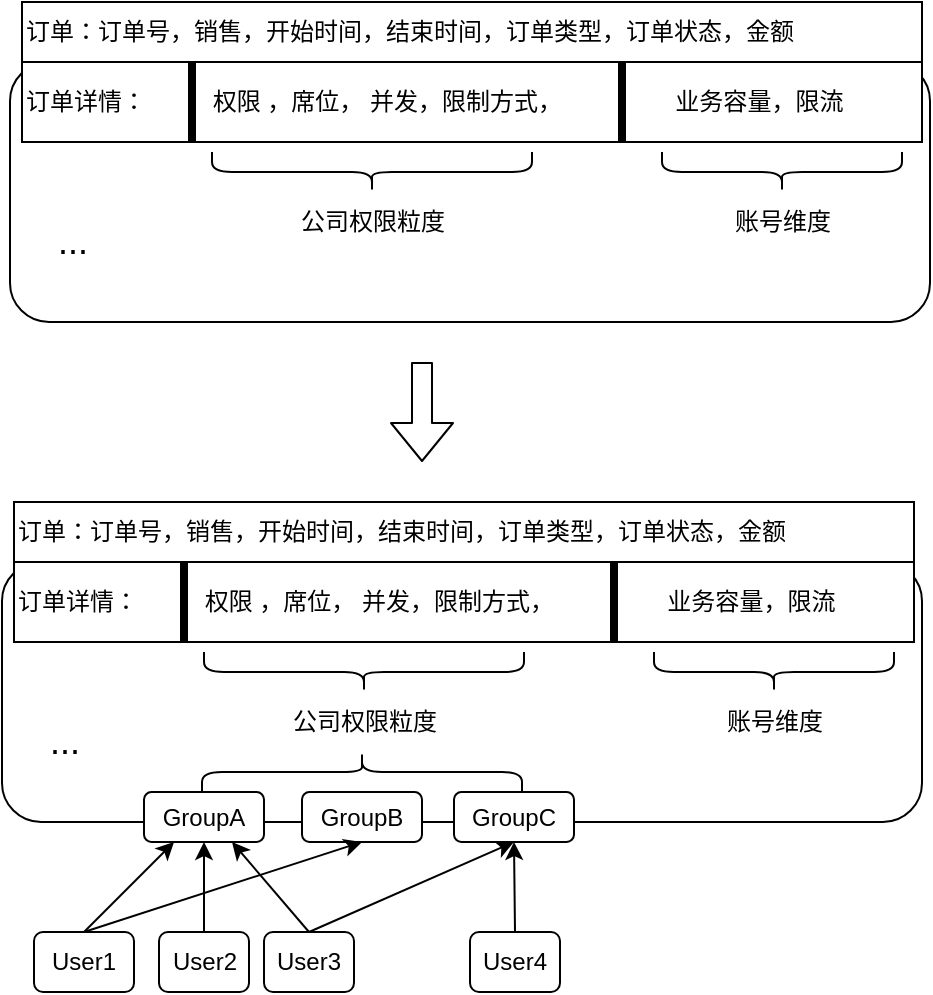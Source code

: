 <mxfile version="14.9.3" type="github">
  <diagram id="jyKsRtJLC4dHZMQDDO31" name="Page-1">
    <mxGraphModel dx="1186" dy="773" grid="1" gridSize="10" guides="1" tooltips="1" connect="1" arrows="1" fold="1" page="1" pageScale="1" pageWidth="827" pageHeight="1169" math="0" shadow="0">
      <root>
        <mxCell id="0" />
        <mxCell id="1" parent="0" />
        <mxCell id="y9kGSjvzgU_5oGfIcrcd-1" value="" style="rounded=1;whiteSpace=wrap;html=1;" vertex="1" parent="1">
          <mxGeometry x="184" y="280" width="460" height="130" as="geometry" />
        </mxCell>
        <mxCell id="y9kGSjvzgU_5oGfIcrcd-2" value="订单：订单号，销售，开始时间，结束时间，订单类型，订单状态，金额" style="rounded=0;whiteSpace=wrap;html=1;align=left;" vertex="1" parent="1">
          <mxGeometry x="190" y="250" width="450" height="30" as="geometry" />
        </mxCell>
        <mxCell id="y9kGSjvzgU_5oGfIcrcd-3" value="订单详情：&amp;nbsp; &amp;nbsp; &amp;nbsp; &amp;nbsp; &amp;nbsp; 权限 ，席位， 并发，限制方式，&amp;nbsp; &amp;nbsp; &amp;nbsp; &amp;nbsp; &amp;nbsp; &amp;nbsp; &amp;nbsp; &amp;nbsp; &amp;nbsp;业务容量，限流" style="rounded=0;whiteSpace=wrap;html=1;align=left;" vertex="1" parent="1">
          <mxGeometry x="190" y="280" width="450" height="40" as="geometry" />
        </mxCell>
        <mxCell id="y9kGSjvzgU_5oGfIcrcd-4" value="" style="shape=curlyBracket;whiteSpace=wrap;html=1;rounded=1;rotation=-90;" vertex="1" parent="1">
          <mxGeometry x="355" y="255" width="20" height="160" as="geometry" />
        </mxCell>
        <mxCell id="y9kGSjvzgU_5oGfIcrcd-5" value="&lt;font style=&quot;font-size: 18px&quot;&gt;...&lt;/font&gt;" style="text;html=1;align=center;verticalAlign=middle;resizable=0;points=[];autosize=1;strokeColor=none;" vertex="1" parent="1">
          <mxGeometry x="200" y="360" width="30" height="20" as="geometry" />
        </mxCell>
        <mxCell id="y9kGSjvzgU_5oGfIcrcd-6" value="公司权限粒度" style="text;html=1;align=center;verticalAlign=middle;resizable=0;points=[];autosize=1;strokeColor=none;" vertex="1" parent="1">
          <mxGeometry x="320" y="350" width="90" height="20" as="geometry" />
        </mxCell>
        <mxCell id="y9kGSjvzgU_5oGfIcrcd-7" value="" style="shape=curlyBracket;whiteSpace=wrap;html=1;rounded=1;rotation=-90;" vertex="1" parent="1">
          <mxGeometry x="560" y="275" width="20" height="120" as="geometry" />
        </mxCell>
        <mxCell id="y9kGSjvzgU_5oGfIcrcd-8" value="账号维度" style="text;html=1;align=center;verticalAlign=middle;resizable=0;points=[];autosize=1;strokeColor=none;" vertex="1" parent="1">
          <mxGeometry x="540" y="350" width="60" height="20" as="geometry" />
        </mxCell>
        <mxCell id="y9kGSjvzgU_5oGfIcrcd-9" value="" style="line;strokeWidth=4;html=1;perimeter=backbonePerimeter;points=[];outlineConnect=0;rotation=90;" vertex="1" parent="1">
          <mxGeometry x="255" y="295" width="40" height="10" as="geometry" />
        </mxCell>
        <mxCell id="y9kGSjvzgU_5oGfIcrcd-10" value="" style="line;strokeWidth=4;html=1;perimeter=backbonePerimeter;points=[];outlineConnect=0;rotation=90;" vertex="1" parent="1">
          <mxGeometry x="470" y="295" width="40" height="10" as="geometry" />
        </mxCell>
        <mxCell id="y9kGSjvzgU_5oGfIcrcd-11" value="" style="shape=flexArrow;endArrow=classic;html=1;" edge="1" parent="1">
          <mxGeometry width="50" height="50" relative="1" as="geometry">
            <mxPoint x="390" y="430" as="sourcePoint" />
            <mxPoint x="390" y="480" as="targetPoint" />
          </mxGeometry>
        </mxCell>
        <mxCell id="y9kGSjvzgU_5oGfIcrcd-12" value="" style="rounded=1;whiteSpace=wrap;html=1;" vertex="1" parent="1">
          <mxGeometry x="180" y="530" width="460" height="130" as="geometry" />
        </mxCell>
        <mxCell id="y9kGSjvzgU_5oGfIcrcd-13" value="订单：订单号，销售，开始时间，结束时间，订单类型，订单状态，金额" style="rounded=0;whiteSpace=wrap;html=1;align=left;" vertex="1" parent="1">
          <mxGeometry x="186" y="500" width="450" height="30" as="geometry" />
        </mxCell>
        <mxCell id="y9kGSjvzgU_5oGfIcrcd-14" value="订单详情：&amp;nbsp; &amp;nbsp; &amp;nbsp; &amp;nbsp; &amp;nbsp; 权限 ，席位， 并发，限制方式，&amp;nbsp; &amp;nbsp; &amp;nbsp; &amp;nbsp; &amp;nbsp; &amp;nbsp; &amp;nbsp; &amp;nbsp; &amp;nbsp;业务容量，限流" style="rounded=0;whiteSpace=wrap;html=1;align=left;" vertex="1" parent="1">
          <mxGeometry x="186" y="530" width="450" height="40" as="geometry" />
        </mxCell>
        <mxCell id="y9kGSjvzgU_5oGfIcrcd-15" value="" style="shape=curlyBracket;whiteSpace=wrap;html=1;rounded=1;rotation=-90;" vertex="1" parent="1">
          <mxGeometry x="351" y="505" width="20" height="160" as="geometry" />
        </mxCell>
        <mxCell id="y9kGSjvzgU_5oGfIcrcd-16" value="&lt;font style=&quot;font-size: 18px&quot;&gt;...&lt;/font&gt;" style="text;html=1;align=center;verticalAlign=middle;resizable=0;points=[];autosize=1;strokeColor=none;" vertex="1" parent="1">
          <mxGeometry x="196" y="610" width="30" height="20" as="geometry" />
        </mxCell>
        <mxCell id="y9kGSjvzgU_5oGfIcrcd-17" value="公司权限粒度" style="text;html=1;align=center;verticalAlign=middle;resizable=0;points=[];autosize=1;strokeColor=none;" vertex="1" parent="1">
          <mxGeometry x="316" y="600" width="90" height="20" as="geometry" />
        </mxCell>
        <mxCell id="y9kGSjvzgU_5oGfIcrcd-18" value="" style="shape=curlyBracket;whiteSpace=wrap;html=1;rounded=1;rotation=-90;" vertex="1" parent="1">
          <mxGeometry x="556" y="525" width="20" height="120" as="geometry" />
        </mxCell>
        <mxCell id="y9kGSjvzgU_5oGfIcrcd-19" value="账号维度" style="text;html=1;align=center;verticalAlign=middle;resizable=0;points=[];autosize=1;strokeColor=none;" vertex="1" parent="1">
          <mxGeometry x="536" y="600" width="60" height="20" as="geometry" />
        </mxCell>
        <mxCell id="y9kGSjvzgU_5oGfIcrcd-20" value="" style="line;strokeWidth=4;html=1;perimeter=backbonePerimeter;points=[];outlineConnect=0;rotation=90;" vertex="1" parent="1">
          <mxGeometry x="251" y="545" width="40" height="10" as="geometry" />
        </mxCell>
        <mxCell id="y9kGSjvzgU_5oGfIcrcd-21" value="" style="line;strokeWidth=4;html=1;perimeter=backbonePerimeter;points=[];outlineConnect=0;rotation=90;" vertex="1" parent="1">
          <mxGeometry x="466" y="545" width="40" height="10" as="geometry" />
        </mxCell>
        <mxCell id="y9kGSjvzgU_5oGfIcrcd-23" value="" style="shape=curlyBracket;whiteSpace=wrap;html=1;rounded=1;rotation=90;" vertex="1" parent="1">
          <mxGeometry x="350" y="555" width="20" height="160" as="geometry" />
        </mxCell>
        <mxCell id="y9kGSjvzgU_5oGfIcrcd-24" value="GroupA" style="rounded=1;whiteSpace=wrap;html=1;" vertex="1" parent="1">
          <mxGeometry x="251" y="645" width="60" height="25" as="geometry" />
        </mxCell>
        <mxCell id="y9kGSjvzgU_5oGfIcrcd-25" value="GroupB" style="rounded=1;whiteSpace=wrap;html=1;" vertex="1" parent="1">
          <mxGeometry x="330" y="645" width="60" height="25" as="geometry" />
        </mxCell>
        <mxCell id="y9kGSjvzgU_5oGfIcrcd-26" value="GroupC" style="rounded=1;whiteSpace=wrap;html=1;" vertex="1" parent="1">
          <mxGeometry x="406" y="645" width="60" height="25" as="geometry" />
        </mxCell>
        <mxCell id="y9kGSjvzgU_5oGfIcrcd-27" value="User1" style="rounded=1;whiteSpace=wrap;html=1;" vertex="1" parent="1">
          <mxGeometry x="196" y="715" width="50" height="30" as="geometry" />
        </mxCell>
        <mxCell id="y9kGSjvzgU_5oGfIcrcd-28" value="" style="endArrow=classic;html=1;exitX=0.5;exitY=0;exitDx=0;exitDy=0;entryX=0.25;entryY=1;entryDx=0;entryDy=0;" edge="1" parent="1" source="y9kGSjvzgU_5oGfIcrcd-27" target="y9kGSjvzgU_5oGfIcrcd-24">
          <mxGeometry width="50" height="50" relative="1" as="geometry">
            <mxPoint x="180" y="730" as="sourcePoint" />
            <mxPoint x="230" y="680" as="targetPoint" />
          </mxGeometry>
        </mxCell>
        <mxCell id="y9kGSjvzgU_5oGfIcrcd-30" value="" style="edgeStyle=orthogonalEdgeStyle;rounded=0;orthogonalLoop=1;jettySize=auto;html=1;" edge="1" parent="1" source="y9kGSjvzgU_5oGfIcrcd-29" target="y9kGSjvzgU_5oGfIcrcd-24">
          <mxGeometry relative="1" as="geometry" />
        </mxCell>
        <mxCell id="y9kGSjvzgU_5oGfIcrcd-29" value="User2" style="rounded=1;whiteSpace=wrap;html=1;" vertex="1" parent="1">
          <mxGeometry x="258.5" y="715" width="45" height="30" as="geometry" />
        </mxCell>
        <mxCell id="y9kGSjvzgU_5oGfIcrcd-31" value="User3" style="rounded=1;whiteSpace=wrap;html=1;" vertex="1" parent="1">
          <mxGeometry x="311" y="715" width="45" height="30" as="geometry" />
        </mxCell>
        <mxCell id="y9kGSjvzgU_5oGfIcrcd-33" value="" style="endArrow=classic;html=1;exitX=0.5;exitY=0;exitDx=0;exitDy=0;" edge="1" parent="1" source="y9kGSjvzgU_5oGfIcrcd-31">
          <mxGeometry width="50" height="50" relative="1" as="geometry">
            <mxPoint x="326" y="715" as="sourcePoint" />
            <mxPoint x="295" y="670" as="targetPoint" />
          </mxGeometry>
        </mxCell>
        <mxCell id="y9kGSjvzgU_5oGfIcrcd-34" value="" style="endArrow=classic;html=1;exitX=0.5;exitY=0;exitDx=0;exitDy=0;entryX=0.5;entryY=1;entryDx=0;entryDy=0;" edge="1" parent="1" source="y9kGSjvzgU_5oGfIcrcd-27" target="y9kGSjvzgU_5oGfIcrcd-25">
          <mxGeometry width="50" height="50" relative="1" as="geometry">
            <mxPoint x="231" y="725" as="sourcePoint" />
            <mxPoint x="276" y="680" as="targetPoint" />
          </mxGeometry>
        </mxCell>
        <mxCell id="y9kGSjvzgU_5oGfIcrcd-35" value="User4" style="rounded=1;whiteSpace=wrap;html=1;" vertex="1" parent="1">
          <mxGeometry x="414" y="715" width="45" height="30" as="geometry" />
        </mxCell>
        <mxCell id="y9kGSjvzgU_5oGfIcrcd-36" value="" style="endArrow=classic;html=1;exitX=0.5;exitY=0;exitDx=0;exitDy=0;entryX=0.5;entryY=1;entryDx=0;entryDy=0;" edge="1" parent="1" source="y9kGSjvzgU_5oGfIcrcd-35" target="y9kGSjvzgU_5oGfIcrcd-26">
          <mxGeometry width="50" height="50" relative="1" as="geometry">
            <mxPoint x="444.5" y="715" as="sourcePoint" />
            <mxPoint x="406" y="670" as="targetPoint" />
          </mxGeometry>
        </mxCell>
        <mxCell id="y9kGSjvzgU_5oGfIcrcd-37" value="" style="endArrow=classic;html=1;exitX=0.5;exitY=0;exitDx=0;exitDy=0;entryX=0.5;entryY=1;entryDx=0;entryDy=0;" edge="1" parent="1" source="y9kGSjvzgU_5oGfIcrcd-31" target="y9kGSjvzgU_5oGfIcrcd-26">
          <mxGeometry width="50" height="50" relative="1" as="geometry">
            <mxPoint x="343.5" y="725" as="sourcePoint" />
            <mxPoint x="305" y="680" as="targetPoint" />
          </mxGeometry>
        </mxCell>
      </root>
    </mxGraphModel>
  </diagram>
</mxfile>

